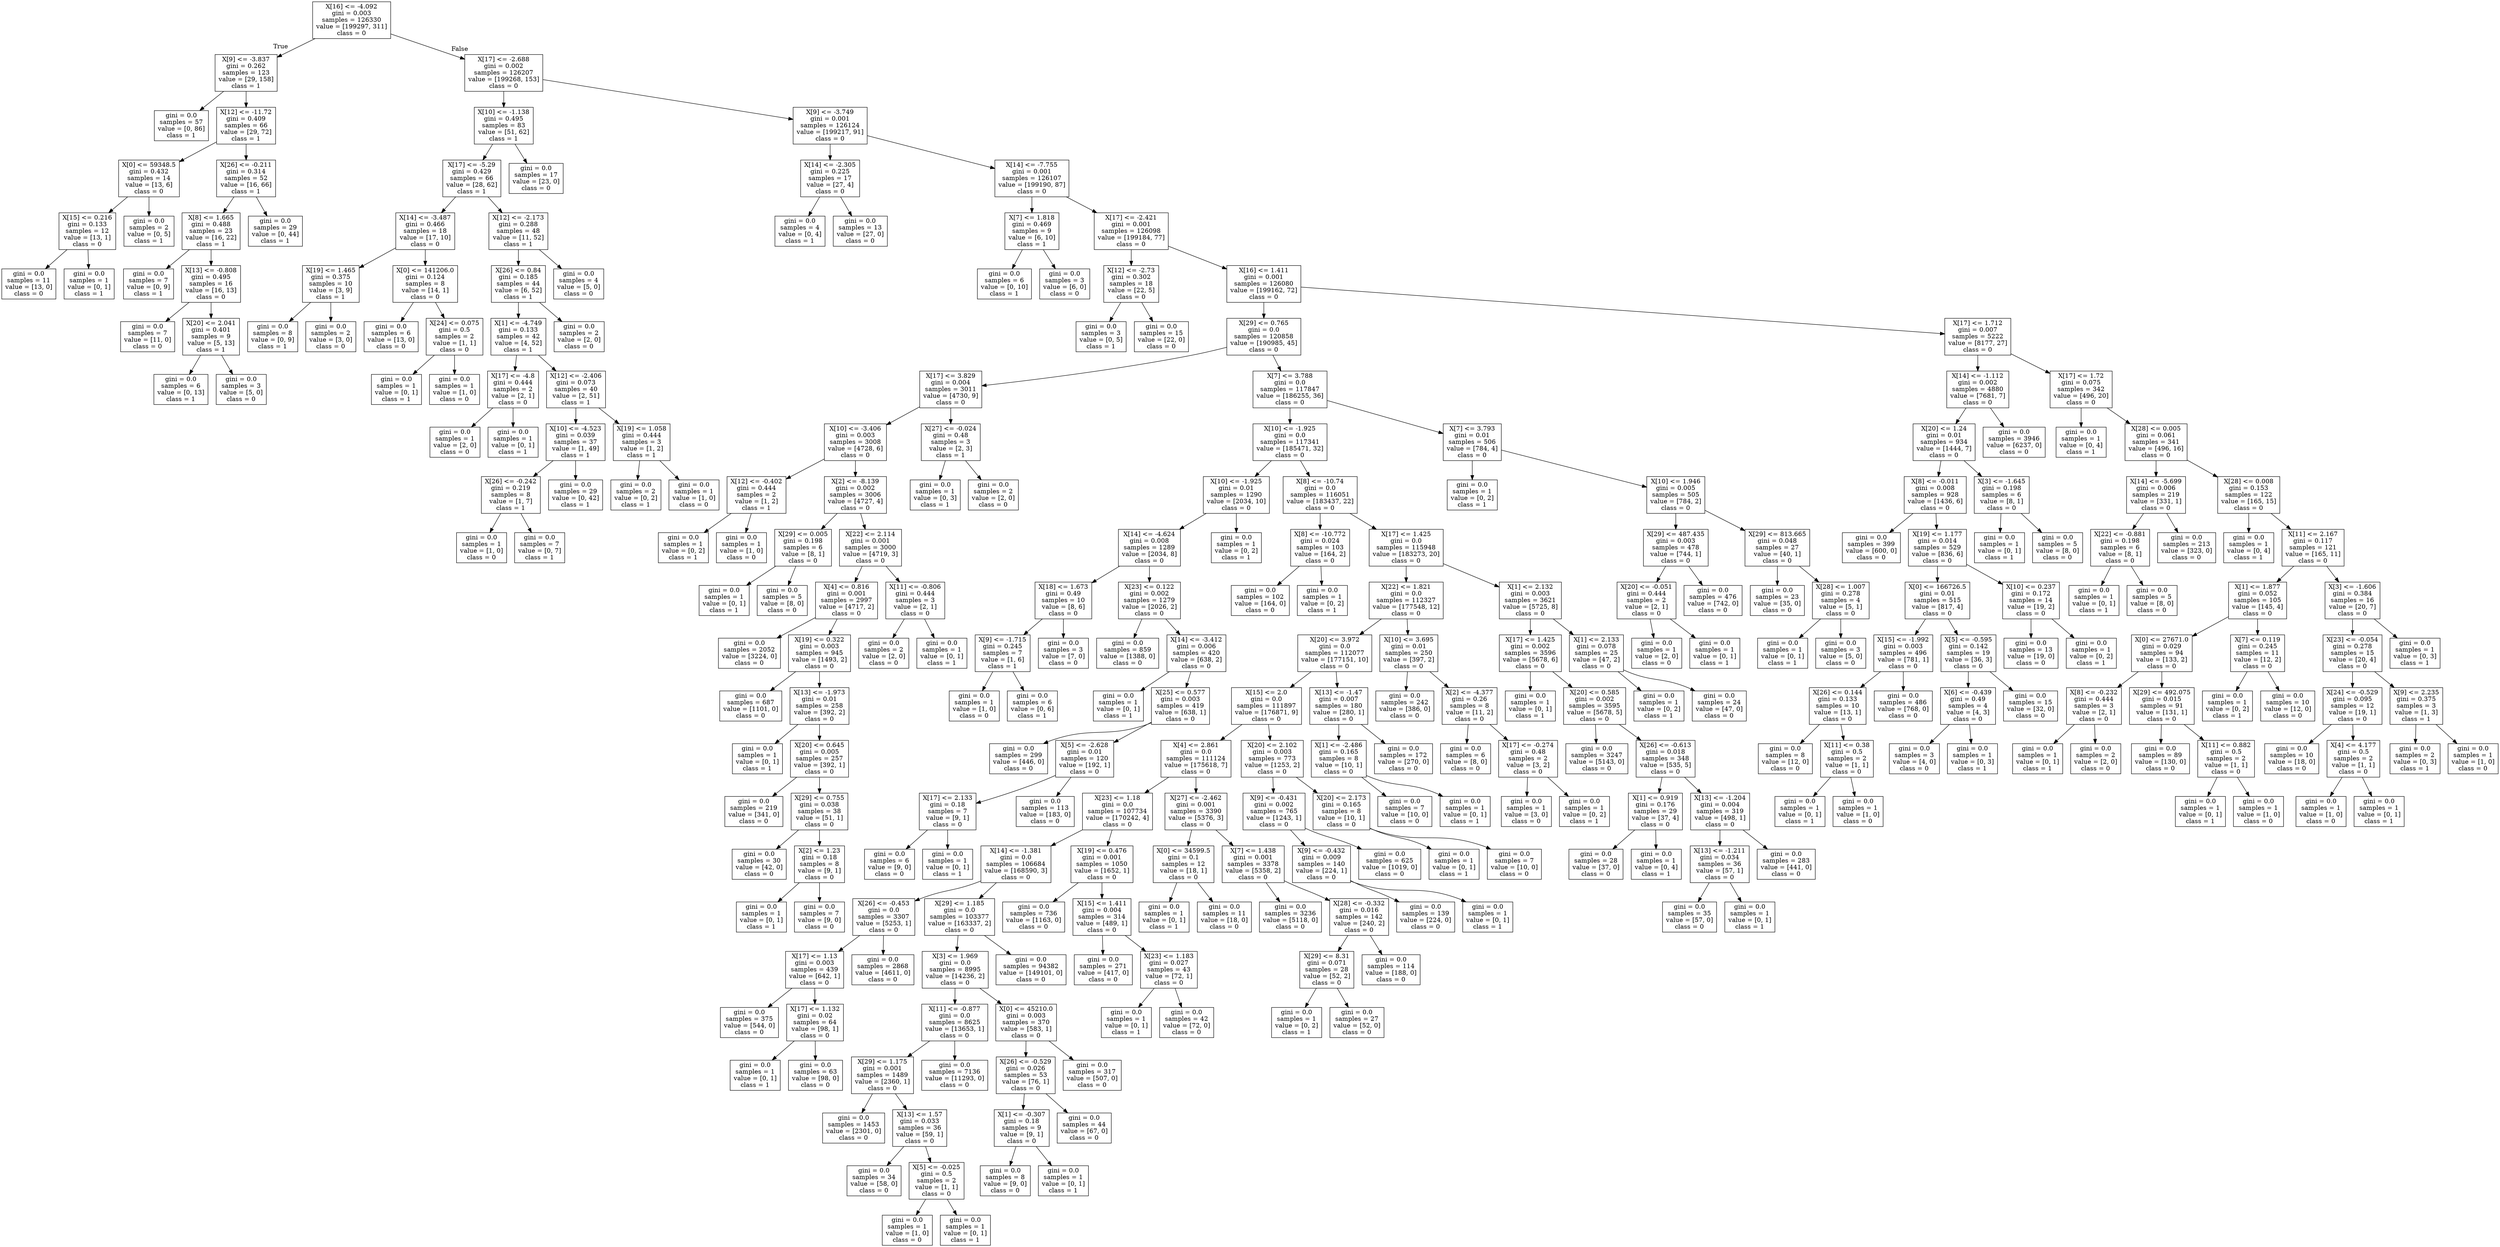digraph Tree {
node [shape=box] ;
0 [label="X[16] <= -4.092\ngini = 0.003\nsamples = 126330\nvalue = [199297, 311]\nclass = 0"] ;
1 [label="X[9] <= -3.837\ngini = 0.262\nsamples = 123\nvalue = [29, 158]\nclass = 1"] ;
0 -> 1 [labeldistance=2.5, labelangle=45, headlabel="True"] ;
2 [label="gini = 0.0\nsamples = 57\nvalue = [0, 86]\nclass = 1"] ;
1 -> 2 ;
3 [label="X[12] <= -11.72\ngini = 0.409\nsamples = 66\nvalue = [29, 72]\nclass = 1"] ;
1 -> 3 ;
4 [label="X[0] <= 59348.5\ngini = 0.432\nsamples = 14\nvalue = [13, 6]\nclass = 0"] ;
3 -> 4 ;
5 [label="X[15] <= 0.216\ngini = 0.133\nsamples = 12\nvalue = [13, 1]\nclass = 0"] ;
4 -> 5 ;
6 [label="gini = 0.0\nsamples = 11\nvalue = [13, 0]\nclass = 0"] ;
5 -> 6 ;
7 [label="gini = 0.0\nsamples = 1\nvalue = [0, 1]\nclass = 1"] ;
5 -> 7 ;
8 [label="gini = 0.0\nsamples = 2\nvalue = [0, 5]\nclass = 1"] ;
4 -> 8 ;
9 [label="X[26] <= -0.211\ngini = 0.314\nsamples = 52\nvalue = [16, 66]\nclass = 1"] ;
3 -> 9 ;
10 [label="X[8] <= 1.665\ngini = 0.488\nsamples = 23\nvalue = [16, 22]\nclass = 1"] ;
9 -> 10 ;
11 [label="gini = 0.0\nsamples = 7\nvalue = [0, 9]\nclass = 1"] ;
10 -> 11 ;
12 [label="X[13] <= -0.808\ngini = 0.495\nsamples = 16\nvalue = [16, 13]\nclass = 0"] ;
10 -> 12 ;
13 [label="gini = 0.0\nsamples = 7\nvalue = [11, 0]\nclass = 0"] ;
12 -> 13 ;
14 [label="X[20] <= 2.041\ngini = 0.401\nsamples = 9\nvalue = [5, 13]\nclass = 1"] ;
12 -> 14 ;
15 [label="gini = 0.0\nsamples = 6\nvalue = [0, 13]\nclass = 1"] ;
14 -> 15 ;
16 [label="gini = 0.0\nsamples = 3\nvalue = [5, 0]\nclass = 0"] ;
14 -> 16 ;
17 [label="gini = 0.0\nsamples = 29\nvalue = [0, 44]\nclass = 1"] ;
9 -> 17 ;
18 [label="X[17] <= -2.688\ngini = 0.002\nsamples = 126207\nvalue = [199268, 153]\nclass = 0"] ;
0 -> 18 [labeldistance=2.5, labelangle=-45, headlabel="False"] ;
19 [label="X[10] <= -1.138\ngini = 0.495\nsamples = 83\nvalue = [51, 62]\nclass = 1"] ;
18 -> 19 ;
20 [label="X[17] <= -5.29\ngini = 0.429\nsamples = 66\nvalue = [28, 62]\nclass = 1"] ;
19 -> 20 ;
21 [label="X[14] <= -3.487\ngini = 0.466\nsamples = 18\nvalue = [17, 10]\nclass = 0"] ;
20 -> 21 ;
22 [label="X[19] <= 1.465\ngini = 0.375\nsamples = 10\nvalue = [3, 9]\nclass = 1"] ;
21 -> 22 ;
23 [label="gini = 0.0\nsamples = 8\nvalue = [0, 9]\nclass = 1"] ;
22 -> 23 ;
24 [label="gini = 0.0\nsamples = 2\nvalue = [3, 0]\nclass = 0"] ;
22 -> 24 ;
25 [label="X[0] <= 141206.0\ngini = 0.124\nsamples = 8\nvalue = [14, 1]\nclass = 0"] ;
21 -> 25 ;
26 [label="gini = 0.0\nsamples = 6\nvalue = [13, 0]\nclass = 0"] ;
25 -> 26 ;
27 [label="X[24] <= 0.075\ngini = 0.5\nsamples = 2\nvalue = [1, 1]\nclass = 0"] ;
25 -> 27 ;
28 [label="gini = 0.0\nsamples = 1\nvalue = [0, 1]\nclass = 1"] ;
27 -> 28 ;
29 [label="gini = 0.0\nsamples = 1\nvalue = [1, 0]\nclass = 0"] ;
27 -> 29 ;
30 [label="X[12] <= -2.173\ngini = 0.288\nsamples = 48\nvalue = [11, 52]\nclass = 1"] ;
20 -> 30 ;
31 [label="X[26] <= 0.84\ngini = 0.185\nsamples = 44\nvalue = [6, 52]\nclass = 1"] ;
30 -> 31 ;
32 [label="X[1] <= -4.749\ngini = 0.133\nsamples = 42\nvalue = [4, 52]\nclass = 1"] ;
31 -> 32 ;
33 [label="X[17] <= -4.8\ngini = 0.444\nsamples = 2\nvalue = [2, 1]\nclass = 0"] ;
32 -> 33 ;
34 [label="gini = 0.0\nsamples = 1\nvalue = [2, 0]\nclass = 0"] ;
33 -> 34 ;
35 [label="gini = 0.0\nsamples = 1\nvalue = [0, 1]\nclass = 1"] ;
33 -> 35 ;
36 [label="X[12] <= -2.406\ngini = 0.073\nsamples = 40\nvalue = [2, 51]\nclass = 1"] ;
32 -> 36 ;
37 [label="X[10] <= -4.523\ngini = 0.039\nsamples = 37\nvalue = [1, 49]\nclass = 1"] ;
36 -> 37 ;
38 [label="X[26] <= -0.242\ngini = 0.219\nsamples = 8\nvalue = [1, 7]\nclass = 1"] ;
37 -> 38 ;
39 [label="gini = 0.0\nsamples = 1\nvalue = [1, 0]\nclass = 0"] ;
38 -> 39 ;
40 [label="gini = 0.0\nsamples = 7\nvalue = [0, 7]\nclass = 1"] ;
38 -> 40 ;
41 [label="gini = 0.0\nsamples = 29\nvalue = [0, 42]\nclass = 1"] ;
37 -> 41 ;
42 [label="X[19] <= 1.058\ngini = 0.444\nsamples = 3\nvalue = [1, 2]\nclass = 1"] ;
36 -> 42 ;
43 [label="gini = 0.0\nsamples = 2\nvalue = [0, 2]\nclass = 1"] ;
42 -> 43 ;
44 [label="gini = 0.0\nsamples = 1\nvalue = [1, 0]\nclass = 0"] ;
42 -> 44 ;
45 [label="gini = 0.0\nsamples = 2\nvalue = [2, 0]\nclass = 0"] ;
31 -> 45 ;
46 [label="gini = 0.0\nsamples = 4\nvalue = [5, 0]\nclass = 0"] ;
30 -> 46 ;
47 [label="gini = 0.0\nsamples = 17\nvalue = [23, 0]\nclass = 0"] ;
19 -> 47 ;
48 [label="X[9] <= -3.749\ngini = 0.001\nsamples = 126124\nvalue = [199217, 91]\nclass = 0"] ;
18 -> 48 ;
49 [label="X[14] <= -2.305\ngini = 0.225\nsamples = 17\nvalue = [27, 4]\nclass = 0"] ;
48 -> 49 ;
50 [label="gini = 0.0\nsamples = 4\nvalue = [0, 4]\nclass = 1"] ;
49 -> 50 ;
51 [label="gini = 0.0\nsamples = 13\nvalue = [27, 0]\nclass = 0"] ;
49 -> 51 ;
52 [label="X[14] <= -7.755\ngini = 0.001\nsamples = 126107\nvalue = [199190, 87]\nclass = 0"] ;
48 -> 52 ;
53 [label="X[7] <= 1.818\ngini = 0.469\nsamples = 9\nvalue = [6, 10]\nclass = 1"] ;
52 -> 53 ;
54 [label="gini = 0.0\nsamples = 6\nvalue = [0, 10]\nclass = 1"] ;
53 -> 54 ;
55 [label="gini = 0.0\nsamples = 3\nvalue = [6, 0]\nclass = 0"] ;
53 -> 55 ;
56 [label="X[17] <= -2.421\ngini = 0.001\nsamples = 126098\nvalue = [199184, 77]\nclass = 0"] ;
52 -> 56 ;
57 [label="X[12] <= -2.73\ngini = 0.302\nsamples = 18\nvalue = [22, 5]\nclass = 0"] ;
56 -> 57 ;
58 [label="gini = 0.0\nsamples = 3\nvalue = [0, 5]\nclass = 1"] ;
57 -> 58 ;
59 [label="gini = 0.0\nsamples = 15\nvalue = [22, 0]\nclass = 0"] ;
57 -> 59 ;
60 [label="X[16] <= 1.411\ngini = 0.001\nsamples = 126080\nvalue = [199162, 72]\nclass = 0"] ;
56 -> 60 ;
61 [label="X[29] <= 0.765\ngini = 0.0\nsamples = 120858\nvalue = [190985, 45]\nclass = 0"] ;
60 -> 61 ;
62 [label="X[17] <= 3.829\ngini = 0.004\nsamples = 3011\nvalue = [4730, 9]\nclass = 0"] ;
61 -> 62 ;
63 [label="X[10] <= -3.406\ngini = 0.003\nsamples = 3008\nvalue = [4728, 6]\nclass = 0"] ;
62 -> 63 ;
64 [label="X[12] <= -0.402\ngini = 0.444\nsamples = 2\nvalue = [1, 2]\nclass = 1"] ;
63 -> 64 ;
65 [label="gini = 0.0\nsamples = 1\nvalue = [0, 2]\nclass = 1"] ;
64 -> 65 ;
66 [label="gini = 0.0\nsamples = 1\nvalue = [1, 0]\nclass = 0"] ;
64 -> 66 ;
67 [label="X[2] <= -8.139\ngini = 0.002\nsamples = 3006\nvalue = [4727, 4]\nclass = 0"] ;
63 -> 67 ;
68 [label="X[29] <= 0.005\ngini = 0.198\nsamples = 6\nvalue = [8, 1]\nclass = 0"] ;
67 -> 68 ;
69 [label="gini = 0.0\nsamples = 1\nvalue = [0, 1]\nclass = 1"] ;
68 -> 69 ;
70 [label="gini = 0.0\nsamples = 5\nvalue = [8, 0]\nclass = 0"] ;
68 -> 70 ;
71 [label="X[22] <= 2.114\ngini = 0.001\nsamples = 3000\nvalue = [4719, 3]\nclass = 0"] ;
67 -> 71 ;
72 [label="X[4] <= 0.816\ngini = 0.001\nsamples = 2997\nvalue = [4717, 2]\nclass = 0"] ;
71 -> 72 ;
73 [label="gini = 0.0\nsamples = 2052\nvalue = [3224, 0]\nclass = 0"] ;
72 -> 73 ;
74 [label="X[19] <= 0.322\ngini = 0.003\nsamples = 945\nvalue = [1493, 2]\nclass = 0"] ;
72 -> 74 ;
75 [label="gini = 0.0\nsamples = 687\nvalue = [1101, 0]\nclass = 0"] ;
74 -> 75 ;
76 [label="X[13] <= -1.973\ngini = 0.01\nsamples = 258\nvalue = [392, 2]\nclass = 0"] ;
74 -> 76 ;
77 [label="gini = 0.0\nsamples = 1\nvalue = [0, 1]\nclass = 1"] ;
76 -> 77 ;
78 [label="X[20] <= 0.645\ngini = 0.005\nsamples = 257\nvalue = [392, 1]\nclass = 0"] ;
76 -> 78 ;
79 [label="gini = 0.0\nsamples = 219\nvalue = [341, 0]\nclass = 0"] ;
78 -> 79 ;
80 [label="X[29] <= 0.755\ngini = 0.038\nsamples = 38\nvalue = [51, 1]\nclass = 0"] ;
78 -> 80 ;
81 [label="gini = 0.0\nsamples = 30\nvalue = [42, 0]\nclass = 0"] ;
80 -> 81 ;
82 [label="X[2] <= 1.23\ngini = 0.18\nsamples = 8\nvalue = [9, 1]\nclass = 0"] ;
80 -> 82 ;
83 [label="gini = 0.0\nsamples = 1\nvalue = [0, 1]\nclass = 1"] ;
82 -> 83 ;
84 [label="gini = 0.0\nsamples = 7\nvalue = [9, 0]\nclass = 0"] ;
82 -> 84 ;
85 [label="X[11] <= -0.806\ngini = 0.444\nsamples = 3\nvalue = [2, 1]\nclass = 0"] ;
71 -> 85 ;
86 [label="gini = 0.0\nsamples = 2\nvalue = [2, 0]\nclass = 0"] ;
85 -> 86 ;
87 [label="gini = 0.0\nsamples = 1\nvalue = [0, 1]\nclass = 1"] ;
85 -> 87 ;
88 [label="X[27] <= -0.024\ngini = 0.48\nsamples = 3\nvalue = [2, 3]\nclass = 1"] ;
62 -> 88 ;
89 [label="gini = 0.0\nsamples = 1\nvalue = [0, 3]\nclass = 1"] ;
88 -> 89 ;
90 [label="gini = 0.0\nsamples = 2\nvalue = [2, 0]\nclass = 0"] ;
88 -> 90 ;
91 [label="X[7] <= 3.788\ngini = 0.0\nsamples = 117847\nvalue = [186255, 36]\nclass = 0"] ;
61 -> 91 ;
92 [label="X[10] <= -1.925\ngini = 0.0\nsamples = 117341\nvalue = [185471, 32]\nclass = 0"] ;
91 -> 92 ;
93 [label="X[10] <= -1.925\ngini = 0.01\nsamples = 1290\nvalue = [2034, 10]\nclass = 0"] ;
92 -> 93 ;
94 [label="X[14] <= -4.624\ngini = 0.008\nsamples = 1289\nvalue = [2034, 8]\nclass = 0"] ;
93 -> 94 ;
95 [label="X[18] <= 1.673\ngini = 0.49\nsamples = 10\nvalue = [8, 6]\nclass = 0"] ;
94 -> 95 ;
96 [label="X[9] <= -1.715\ngini = 0.245\nsamples = 7\nvalue = [1, 6]\nclass = 1"] ;
95 -> 96 ;
97 [label="gini = 0.0\nsamples = 1\nvalue = [1, 0]\nclass = 0"] ;
96 -> 97 ;
98 [label="gini = 0.0\nsamples = 6\nvalue = [0, 6]\nclass = 1"] ;
96 -> 98 ;
99 [label="gini = 0.0\nsamples = 3\nvalue = [7, 0]\nclass = 0"] ;
95 -> 99 ;
100 [label="X[23] <= 0.122\ngini = 0.002\nsamples = 1279\nvalue = [2026, 2]\nclass = 0"] ;
94 -> 100 ;
101 [label="gini = 0.0\nsamples = 859\nvalue = [1388, 0]\nclass = 0"] ;
100 -> 101 ;
102 [label="X[14] <= -3.412\ngini = 0.006\nsamples = 420\nvalue = [638, 2]\nclass = 0"] ;
100 -> 102 ;
103 [label="gini = 0.0\nsamples = 1\nvalue = [0, 1]\nclass = 1"] ;
102 -> 103 ;
104 [label="X[25] <= 0.577\ngini = 0.003\nsamples = 419\nvalue = [638, 1]\nclass = 0"] ;
102 -> 104 ;
105 [label="gini = 0.0\nsamples = 299\nvalue = [446, 0]\nclass = 0"] ;
104 -> 105 ;
106 [label="X[5] <= -2.628\ngini = 0.01\nsamples = 120\nvalue = [192, 1]\nclass = 0"] ;
104 -> 106 ;
107 [label="X[17] <= 2.133\ngini = 0.18\nsamples = 7\nvalue = [9, 1]\nclass = 0"] ;
106 -> 107 ;
108 [label="gini = 0.0\nsamples = 6\nvalue = [9, 0]\nclass = 0"] ;
107 -> 108 ;
109 [label="gini = 0.0\nsamples = 1\nvalue = [0, 1]\nclass = 1"] ;
107 -> 109 ;
110 [label="gini = 0.0\nsamples = 113\nvalue = [183, 0]\nclass = 0"] ;
106 -> 110 ;
111 [label="gini = 0.0\nsamples = 1\nvalue = [0, 2]\nclass = 1"] ;
93 -> 111 ;
112 [label="X[8] <= -10.74\ngini = 0.0\nsamples = 116051\nvalue = [183437, 22]\nclass = 0"] ;
92 -> 112 ;
113 [label="X[8] <= -10.772\ngini = 0.024\nsamples = 103\nvalue = [164, 2]\nclass = 0"] ;
112 -> 113 ;
114 [label="gini = 0.0\nsamples = 102\nvalue = [164, 0]\nclass = 0"] ;
113 -> 114 ;
115 [label="gini = 0.0\nsamples = 1\nvalue = [0, 2]\nclass = 1"] ;
113 -> 115 ;
116 [label="X[17] <= 1.425\ngini = 0.0\nsamples = 115948\nvalue = [183273, 20]\nclass = 0"] ;
112 -> 116 ;
117 [label="X[22] <= 1.821\ngini = 0.0\nsamples = 112327\nvalue = [177548, 12]\nclass = 0"] ;
116 -> 117 ;
118 [label="X[20] <= 3.972\ngini = 0.0\nsamples = 112077\nvalue = [177151, 10]\nclass = 0"] ;
117 -> 118 ;
119 [label="X[15] <= 2.0\ngini = 0.0\nsamples = 111897\nvalue = [176871, 9]\nclass = 0"] ;
118 -> 119 ;
120 [label="X[4] <= 2.861\ngini = 0.0\nsamples = 111124\nvalue = [175618, 7]\nclass = 0"] ;
119 -> 120 ;
121 [label="X[23] <= 1.18\ngini = 0.0\nsamples = 107734\nvalue = [170242, 4]\nclass = 0"] ;
120 -> 121 ;
122 [label="X[14] <= -1.381\ngini = 0.0\nsamples = 106684\nvalue = [168590, 3]\nclass = 0"] ;
121 -> 122 ;
123 [label="X[26] <= -0.453\ngini = 0.0\nsamples = 3307\nvalue = [5253, 1]\nclass = 0"] ;
122 -> 123 ;
124 [label="X[17] <= 1.13\ngini = 0.003\nsamples = 439\nvalue = [642, 1]\nclass = 0"] ;
123 -> 124 ;
125 [label="gini = 0.0\nsamples = 375\nvalue = [544, 0]\nclass = 0"] ;
124 -> 125 ;
126 [label="X[17] <= 1.132\ngini = 0.02\nsamples = 64\nvalue = [98, 1]\nclass = 0"] ;
124 -> 126 ;
127 [label="gini = 0.0\nsamples = 1\nvalue = [0, 1]\nclass = 1"] ;
126 -> 127 ;
128 [label="gini = 0.0\nsamples = 63\nvalue = [98, 0]\nclass = 0"] ;
126 -> 128 ;
129 [label="gini = 0.0\nsamples = 2868\nvalue = [4611, 0]\nclass = 0"] ;
123 -> 129 ;
130 [label="X[29] <= 1.185\ngini = 0.0\nsamples = 103377\nvalue = [163337, 2]\nclass = 0"] ;
122 -> 130 ;
131 [label="X[3] <= 1.969\ngini = 0.0\nsamples = 8995\nvalue = [14236, 2]\nclass = 0"] ;
130 -> 131 ;
132 [label="X[11] <= -0.877\ngini = 0.0\nsamples = 8625\nvalue = [13653, 1]\nclass = 0"] ;
131 -> 132 ;
133 [label="X[29] <= 1.175\ngini = 0.001\nsamples = 1489\nvalue = [2360, 1]\nclass = 0"] ;
132 -> 133 ;
134 [label="gini = 0.0\nsamples = 1453\nvalue = [2301, 0]\nclass = 0"] ;
133 -> 134 ;
135 [label="X[13] <= 1.57\ngini = 0.033\nsamples = 36\nvalue = [59, 1]\nclass = 0"] ;
133 -> 135 ;
136 [label="gini = 0.0\nsamples = 34\nvalue = [58, 0]\nclass = 0"] ;
135 -> 136 ;
137 [label="X[5] <= -0.025\ngini = 0.5\nsamples = 2\nvalue = [1, 1]\nclass = 0"] ;
135 -> 137 ;
138 [label="gini = 0.0\nsamples = 1\nvalue = [1, 0]\nclass = 0"] ;
137 -> 138 ;
139 [label="gini = 0.0\nsamples = 1\nvalue = [0, 1]\nclass = 1"] ;
137 -> 139 ;
140 [label="gini = 0.0\nsamples = 7136\nvalue = [11293, 0]\nclass = 0"] ;
132 -> 140 ;
141 [label="X[0] <= 45210.0\ngini = 0.003\nsamples = 370\nvalue = [583, 1]\nclass = 0"] ;
131 -> 141 ;
142 [label="X[26] <= -0.529\ngini = 0.026\nsamples = 53\nvalue = [76, 1]\nclass = 0"] ;
141 -> 142 ;
143 [label="X[1] <= -0.307\ngini = 0.18\nsamples = 9\nvalue = [9, 1]\nclass = 0"] ;
142 -> 143 ;
144 [label="gini = 0.0\nsamples = 8\nvalue = [9, 0]\nclass = 0"] ;
143 -> 144 ;
145 [label="gini = 0.0\nsamples = 1\nvalue = [0, 1]\nclass = 1"] ;
143 -> 145 ;
146 [label="gini = 0.0\nsamples = 44\nvalue = [67, 0]\nclass = 0"] ;
142 -> 146 ;
147 [label="gini = 0.0\nsamples = 317\nvalue = [507, 0]\nclass = 0"] ;
141 -> 147 ;
148 [label="gini = 0.0\nsamples = 94382\nvalue = [149101, 0]\nclass = 0"] ;
130 -> 148 ;
149 [label="X[19] <= 0.476\ngini = 0.001\nsamples = 1050\nvalue = [1652, 1]\nclass = 0"] ;
121 -> 149 ;
150 [label="gini = 0.0\nsamples = 736\nvalue = [1163, 0]\nclass = 0"] ;
149 -> 150 ;
151 [label="X[15] <= 1.411\ngini = 0.004\nsamples = 314\nvalue = [489, 1]\nclass = 0"] ;
149 -> 151 ;
152 [label="gini = 0.0\nsamples = 271\nvalue = [417, 0]\nclass = 0"] ;
151 -> 152 ;
153 [label="X[23] <= 1.183\ngini = 0.027\nsamples = 43\nvalue = [72, 1]\nclass = 0"] ;
151 -> 153 ;
154 [label="gini = 0.0\nsamples = 1\nvalue = [0, 1]\nclass = 1"] ;
153 -> 154 ;
155 [label="gini = 0.0\nsamples = 42\nvalue = [72, 0]\nclass = 0"] ;
153 -> 155 ;
156 [label="X[27] <= -2.462\ngini = 0.001\nsamples = 3390\nvalue = [5376, 3]\nclass = 0"] ;
120 -> 156 ;
157 [label="X[0] <= 34599.5\ngini = 0.1\nsamples = 12\nvalue = [18, 1]\nclass = 0"] ;
156 -> 157 ;
158 [label="gini = 0.0\nsamples = 1\nvalue = [0, 1]\nclass = 1"] ;
157 -> 158 ;
159 [label="gini = 0.0\nsamples = 11\nvalue = [18, 0]\nclass = 0"] ;
157 -> 159 ;
160 [label="X[7] <= 1.438\ngini = 0.001\nsamples = 3378\nvalue = [5358, 2]\nclass = 0"] ;
156 -> 160 ;
161 [label="gini = 0.0\nsamples = 3236\nvalue = [5118, 0]\nclass = 0"] ;
160 -> 161 ;
162 [label="X[28] <= -0.332\ngini = 0.016\nsamples = 142\nvalue = [240, 2]\nclass = 0"] ;
160 -> 162 ;
163 [label="X[29] <= 8.31\ngini = 0.071\nsamples = 28\nvalue = [52, 2]\nclass = 0"] ;
162 -> 163 ;
164 [label="gini = 0.0\nsamples = 1\nvalue = [0, 2]\nclass = 1"] ;
163 -> 164 ;
165 [label="gini = 0.0\nsamples = 27\nvalue = [52, 0]\nclass = 0"] ;
163 -> 165 ;
166 [label="gini = 0.0\nsamples = 114\nvalue = [188, 0]\nclass = 0"] ;
162 -> 166 ;
167 [label="X[20] <= 2.102\ngini = 0.003\nsamples = 773\nvalue = [1253, 2]\nclass = 0"] ;
119 -> 167 ;
168 [label="X[9] <= -0.431\ngini = 0.002\nsamples = 765\nvalue = [1243, 1]\nclass = 0"] ;
167 -> 168 ;
169 [label="X[9] <= -0.432\ngini = 0.009\nsamples = 140\nvalue = [224, 1]\nclass = 0"] ;
168 -> 169 ;
170 [label="gini = 0.0\nsamples = 139\nvalue = [224, 0]\nclass = 0"] ;
169 -> 170 ;
171 [label="gini = 0.0\nsamples = 1\nvalue = [0, 1]\nclass = 1"] ;
169 -> 171 ;
172 [label="gini = 0.0\nsamples = 625\nvalue = [1019, 0]\nclass = 0"] ;
168 -> 172 ;
173 [label="X[20] <= 2.173\ngini = 0.165\nsamples = 8\nvalue = [10, 1]\nclass = 0"] ;
167 -> 173 ;
174 [label="gini = 0.0\nsamples = 1\nvalue = [0, 1]\nclass = 1"] ;
173 -> 174 ;
175 [label="gini = 0.0\nsamples = 7\nvalue = [10, 0]\nclass = 0"] ;
173 -> 175 ;
176 [label="X[13] <= -1.47\ngini = 0.007\nsamples = 180\nvalue = [280, 1]\nclass = 0"] ;
118 -> 176 ;
177 [label="X[1] <= -2.486\ngini = 0.165\nsamples = 8\nvalue = [10, 1]\nclass = 0"] ;
176 -> 177 ;
178 [label="gini = 0.0\nsamples = 7\nvalue = [10, 0]\nclass = 0"] ;
177 -> 178 ;
179 [label="gini = 0.0\nsamples = 1\nvalue = [0, 1]\nclass = 1"] ;
177 -> 179 ;
180 [label="gini = 0.0\nsamples = 172\nvalue = [270, 0]\nclass = 0"] ;
176 -> 180 ;
181 [label="X[10] <= 3.695\ngini = 0.01\nsamples = 250\nvalue = [397, 2]\nclass = 0"] ;
117 -> 181 ;
182 [label="gini = 0.0\nsamples = 242\nvalue = [386, 0]\nclass = 0"] ;
181 -> 182 ;
183 [label="X[2] <= -4.377\ngini = 0.26\nsamples = 8\nvalue = [11, 2]\nclass = 0"] ;
181 -> 183 ;
184 [label="gini = 0.0\nsamples = 6\nvalue = [8, 0]\nclass = 0"] ;
183 -> 184 ;
185 [label="X[17] <= -0.274\ngini = 0.48\nsamples = 2\nvalue = [3, 2]\nclass = 0"] ;
183 -> 185 ;
186 [label="gini = 0.0\nsamples = 1\nvalue = [3, 0]\nclass = 0"] ;
185 -> 186 ;
187 [label="gini = 0.0\nsamples = 1\nvalue = [0, 2]\nclass = 1"] ;
185 -> 187 ;
188 [label="X[1] <= 2.132\ngini = 0.003\nsamples = 3621\nvalue = [5725, 8]\nclass = 0"] ;
116 -> 188 ;
189 [label="X[17] <= 1.425\ngini = 0.002\nsamples = 3596\nvalue = [5678, 6]\nclass = 0"] ;
188 -> 189 ;
190 [label="gini = 0.0\nsamples = 1\nvalue = [0, 1]\nclass = 1"] ;
189 -> 190 ;
191 [label="X[20] <= 0.585\ngini = 0.002\nsamples = 3595\nvalue = [5678, 5]\nclass = 0"] ;
189 -> 191 ;
192 [label="gini = 0.0\nsamples = 3247\nvalue = [5143, 0]\nclass = 0"] ;
191 -> 192 ;
193 [label="X[26] <= -0.613\ngini = 0.018\nsamples = 348\nvalue = [535, 5]\nclass = 0"] ;
191 -> 193 ;
194 [label="X[1] <= 0.919\ngini = 0.176\nsamples = 29\nvalue = [37, 4]\nclass = 0"] ;
193 -> 194 ;
195 [label="gini = 0.0\nsamples = 28\nvalue = [37, 0]\nclass = 0"] ;
194 -> 195 ;
196 [label="gini = 0.0\nsamples = 1\nvalue = [0, 4]\nclass = 1"] ;
194 -> 196 ;
197 [label="X[13] <= -1.204\ngini = 0.004\nsamples = 319\nvalue = [498, 1]\nclass = 0"] ;
193 -> 197 ;
198 [label="X[13] <= -1.211\ngini = 0.034\nsamples = 36\nvalue = [57, 1]\nclass = 0"] ;
197 -> 198 ;
199 [label="gini = 0.0\nsamples = 35\nvalue = [57, 0]\nclass = 0"] ;
198 -> 199 ;
200 [label="gini = 0.0\nsamples = 1\nvalue = [0, 1]\nclass = 1"] ;
198 -> 200 ;
201 [label="gini = 0.0\nsamples = 283\nvalue = [441, 0]\nclass = 0"] ;
197 -> 201 ;
202 [label="X[1] <= 2.133\ngini = 0.078\nsamples = 25\nvalue = [47, 2]\nclass = 0"] ;
188 -> 202 ;
203 [label="gini = 0.0\nsamples = 1\nvalue = [0, 2]\nclass = 1"] ;
202 -> 203 ;
204 [label="gini = 0.0\nsamples = 24\nvalue = [47, 0]\nclass = 0"] ;
202 -> 204 ;
205 [label="X[7] <= 3.793\ngini = 0.01\nsamples = 506\nvalue = [784, 4]\nclass = 0"] ;
91 -> 205 ;
206 [label="gini = 0.0\nsamples = 1\nvalue = [0, 2]\nclass = 1"] ;
205 -> 206 ;
207 [label="X[10] <= 1.946\ngini = 0.005\nsamples = 505\nvalue = [784, 2]\nclass = 0"] ;
205 -> 207 ;
208 [label="X[29] <= 487.435\ngini = 0.003\nsamples = 478\nvalue = [744, 1]\nclass = 0"] ;
207 -> 208 ;
209 [label="X[20] <= -0.051\ngini = 0.444\nsamples = 2\nvalue = [2, 1]\nclass = 0"] ;
208 -> 209 ;
210 [label="gini = 0.0\nsamples = 1\nvalue = [2, 0]\nclass = 0"] ;
209 -> 210 ;
211 [label="gini = 0.0\nsamples = 1\nvalue = [0, 1]\nclass = 1"] ;
209 -> 211 ;
212 [label="gini = 0.0\nsamples = 476\nvalue = [742, 0]\nclass = 0"] ;
208 -> 212 ;
213 [label="X[29] <= 813.665\ngini = 0.048\nsamples = 27\nvalue = [40, 1]\nclass = 0"] ;
207 -> 213 ;
214 [label="gini = 0.0\nsamples = 23\nvalue = [35, 0]\nclass = 0"] ;
213 -> 214 ;
215 [label="X[28] <= 1.007\ngini = 0.278\nsamples = 4\nvalue = [5, 1]\nclass = 0"] ;
213 -> 215 ;
216 [label="gini = 0.0\nsamples = 1\nvalue = [0, 1]\nclass = 1"] ;
215 -> 216 ;
217 [label="gini = 0.0\nsamples = 3\nvalue = [5, 0]\nclass = 0"] ;
215 -> 217 ;
218 [label="X[17] <= 1.712\ngini = 0.007\nsamples = 5222\nvalue = [8177, 27]\nclass = 0"] ;
60 -> 218 ;
219 [label="X[14] <= -1.112\ngini = 0.002\nsamples = 4880\nvalue = [7681, 7]\nclass = 0"] ;
218 -> 219 ;
220 [label="X[20] <= 1.24\ngini = 0.01\nsamples = 934\nvalue = [1444, 7]\nclass = 0"] ;
219 -> 220 ;
221 [label="X[8] <= -0.011\ngini = 0.008\nsamples = 928\nvalue = [1436, 6]\nclass = 0"] ;
220 -> 221 ;
222 [label="gini = 0.0\nsamples = 399\nvalue = [600, 0]\nclass = 0"] ;
221 -> 222 ;
223 [label="X[19] <= 1.177\ngini = 0.014\nsamples = 529\nvalue = [836, 6]\nclass = 0"] ;
221 -> 223 ;
224 [label="X[0] <= 166726.5\ngini = 0.01\nsamples = 515\nvalue = [817, 4]\nclass = 0"] ;
223 -> 224 ;
225 [label="X[15] <= -1.992\ngini = 0.003\nsamples = 496\nvalue = [781, 1]\nclass = 0"] ;
224 -> 225 ;
226 [label="X[26] <= 0.144\ngini = 0.133\nsamples = 10\nvalue = [13, 1]\nclass = 0"] ;
225 -> 226 ;
227 [label="gini = 0.0\nsamples = 8\nvalue = [12, 0]\nclass = 0"] ;
226 -> 227 ;
228 [label="X[11] <= 0.38\ngini = 0.5\nsamples = 2\nvalue = [1, 1]\nclass = 0"] ;
226 -> 228 ;
229 [label="gini = 0.0\nsamples = 1\nvalue = [0, 1]\nclass = 1"] ;
228 -> 229 ;
230 [label="gini = 0.0\nsamples = 1\nvalue = [1, 0]\nclass = 0"] ;
228 -> 230 ;
231 [label="gini = 0.0\nsamples = 486\nvalue = [768, 0]\nclass = 0"] ;
225 -> 231 ;
232 [label="X[5] <= -0.595\ngini = 0.142\nsamples = 19\nvalue = [36, 3]\nclass = 0"] ;
224 -> 232 ;
233 [label="X[6] <= -0.439\ngini = 0.49\nsamples = 4\nvalue = [4, 3]\nclass = 0"] ;
232 -> 233 ;
234 [label="gini = 0.0\nsamples = 3\nvalue = [4, 0]\nclass = 0"] ;
233 -> 234 ;
235 [label="gini = 0.0\nsamples = 1\nvalue = [0, 3]\nclass = 1"] ;
233 -> 235 ;
236 [label="gini = 0.0\nsamples = 15\nvalue = [32, 0]\nclass = 0"] ;
232 -> 236 ;
237 [label="X[10] <= 0.237\ngini = 0.172\nsamples = 14\nvalue = [19, 2]\nclass = 0"] ;
223 -> 237 ;
238 [label="gini = 0.0\nsamples = 13\nvalue = [19, 0]\nclass = 0"] ;
237 -> 238 ;
239 [label="gini = 0.0\nsamples = 1\nvalue = [0, 2]\nclass = 1"] ;
237 -> 239 ;
240 [label="X[3] <= -1.645\ngini = 0.198\nsamples = 6\nvalue = [8, 1]\nclass = 0"] ;
220 -> 240 ;
241 [label="gini = 0.0\nsamples = 1\nvalue = [0, 1]\nclass = 1"] ;
240 -> 241 ;
242 [label="gini = 0.0\nsamples = 5\nvalue = [8, 0]\nclass = 0"] ;
240 -> 242 ;
243 [label="gini = 0.0\nsamples = 3946\nvalue = [6237, 0]\nclass = 0"] ;
219 -> 243 ;
244 [label="X[17] <= 1.72\ngini = 0.075\nsamples = 342\nvalue = [496, 20]\nclass = 0"] ;
218 -> 244 ;
245 [label="gini = 0.0\nsamples = 1\nvalue = [0, 4]\nclass = 1"] ;
244 -> 245 ;
246 [label="X[28] <= 0.005\ngini = 0.061\nsamples = 341\nvalue = [496, 16]\nclass = 0"] ;
244 -> 246 ;
247 [label="X[14] <= -5.699\ngini = 0.006\nsamples = 219\nvalue = [331, 1]\nclass = 0"] ;
246 -> 247 ;
248 [label="X[22] <= -0.881\ngini = 0.198\nsamples = 6\nvalue = [8, 1]\nclass = 0"] ;
247 -> 248 ;
249 [label="gini = 0.0\nsamples = 1\nvalue = [0, 1]\nclass = 1"] ;
248 -> 249 ;
250 [label="gini = 0.0\nsamples = 5\nvalue = [8, 0]\nclass = 0"] ;
248 -> 250 ;
251 [label="gini = 0.0\nsamples = 213\nvalue = [323, 0]\nclass = 0"] ;
247 -> 251 ;
252 [label="X[28] <= 0.008\ngini = 0.153\nsamples = 122\nvalue = [165, 15]\nclass = 0"] ;
246 -> 252 ;
253 [label="gini = 0.0\nsamples = 1\nvalue = [0, 4]\nclass = 1"] ;
252 -> 253 ;
254 [label="X[11] <= 2.167\ngini = 0.117\nsamples = 121\nvalue = [165, 11]\nclass = 0"] ;
252 -> 254 ;
255 [label="X[1] <= 1.877\ngini = 0.052\nsamples = 105\nvalue = [145, 4]\nclass = 0"] ;
254 -> 255 ;
256 [label="X[0] <= 27671.0\ngini = 0.029\nsamples = 94\nvalue = [133, 2]\nclass = 0"] ;
255 -> 256 ;
257 [label="X[8] <= -0.232\ngini = 0.444\nsamples = 3\nvalue = [2, 1]\nclass = 0"] ;
256 -> 257 ;
258 [label="gini = 0.0\nsamples = 1\nvalue = [0, 1]\nclass = 1"] ;
257 -> 258 ;
259 [label="gini = 0.0\nsamples = 2\nvalue = [2, 0]\nclass = 0"] ;
257 -> 259 ;
260 [label="X[29] <= 492.075\ngini = 0.015\nsamples = 91\nvalue = [131, 1]\nclass = 0"] ;
256 -> 260 ;
261 [label="gini = 0.0\nsamples = 89\nvalue = [130, 0]\nclass = 0"] ;
260 -> 261 ;
262 [label="X[11] <= 0.882\ngini = 0.5\nsamples = 2\nvalue = [1, 1]\nclass = 0"] ;
260 -> 262 ;
263 [label="gini = 0.0\nsamples = 1\nvalue = [0, 1]\nclass = 1"] ;
262 -> 263 ;
264 [label="gini = 0.0\nsamples = 1\nvalue = [1, 0]\nclass = 0"] ;
262 -> 264 ;
265 [label="X[7] <= 0.119\ngini = 0.245\nsamples = 11\nvalue = [12, 2]\nclass = 0"] ;
255 -> 265 ;
266 [label="gini = 0.0\nsamples = 1\nvalue = [0, 2]\nclass = 1"] ;
265 -> 266 ;
267 [label="gini = 0.0\nsamples = 10\nvalue = [12, 0]\nclass = 0"] ;
265 -> 267 ;
268 [label="X[3] <= -1.606\ngini = 0.384\nsamples = 16\nvalue = [20, 7]\nclass = 0"] ;
254 -> 268 ;
269 [label="X[23] <= -0.054\ngini = 0.278\nsamples = 15\nvalue = [20, 4]\nclass = 0"] ;
268 -> 269 ;
270 [label="X[24] <= -0.529\ngini = 0.095\nsamples = 12\nvalue = [19, 1]\nclass = 0"] ;
269 -> 270 ;
271 [label="gini = 0.0\nsamples = 10\nvalue = [18, 0]\nclass = 0"] ;
270 -> 271 ;
272 [label="X[4] <= 4.177\ngini = 0.5\nsamples = 2\nvalue = [1, 1]\nclass = 0"] ;
270 -> 272 ;
273 [label="gini = 0.0\nsamples = 1\nvalue = [1, 0]\nclass = 0"] ;
272 -> 273 ;
274 [label="gini = 0.0\nsamples = 1\nvalue = [0, 1]\nclass = 1"] ;
272 -> 274 ;
275 [label="X[9] <= 2.235\ngini = 0.375\nsamples = 3\nvalue = [1, 3]\nclass = 1"] ;
269 -> 275 ;
276 [label="gini = 0.0\nsamples = 2\nvalue = [0, 3]\nclass = 1"] ;
275 -> 276 ;
277 [label="gini = 0.0\nsamples = 1\nvalue = [1, 0]\nclass = 0"] ;
275 -> 277 ;
278 [label="gini = 0.0\nsamples = 1\nvalue = [0, 3]\nclass = 1"] ;
268 -> 278 ;
}